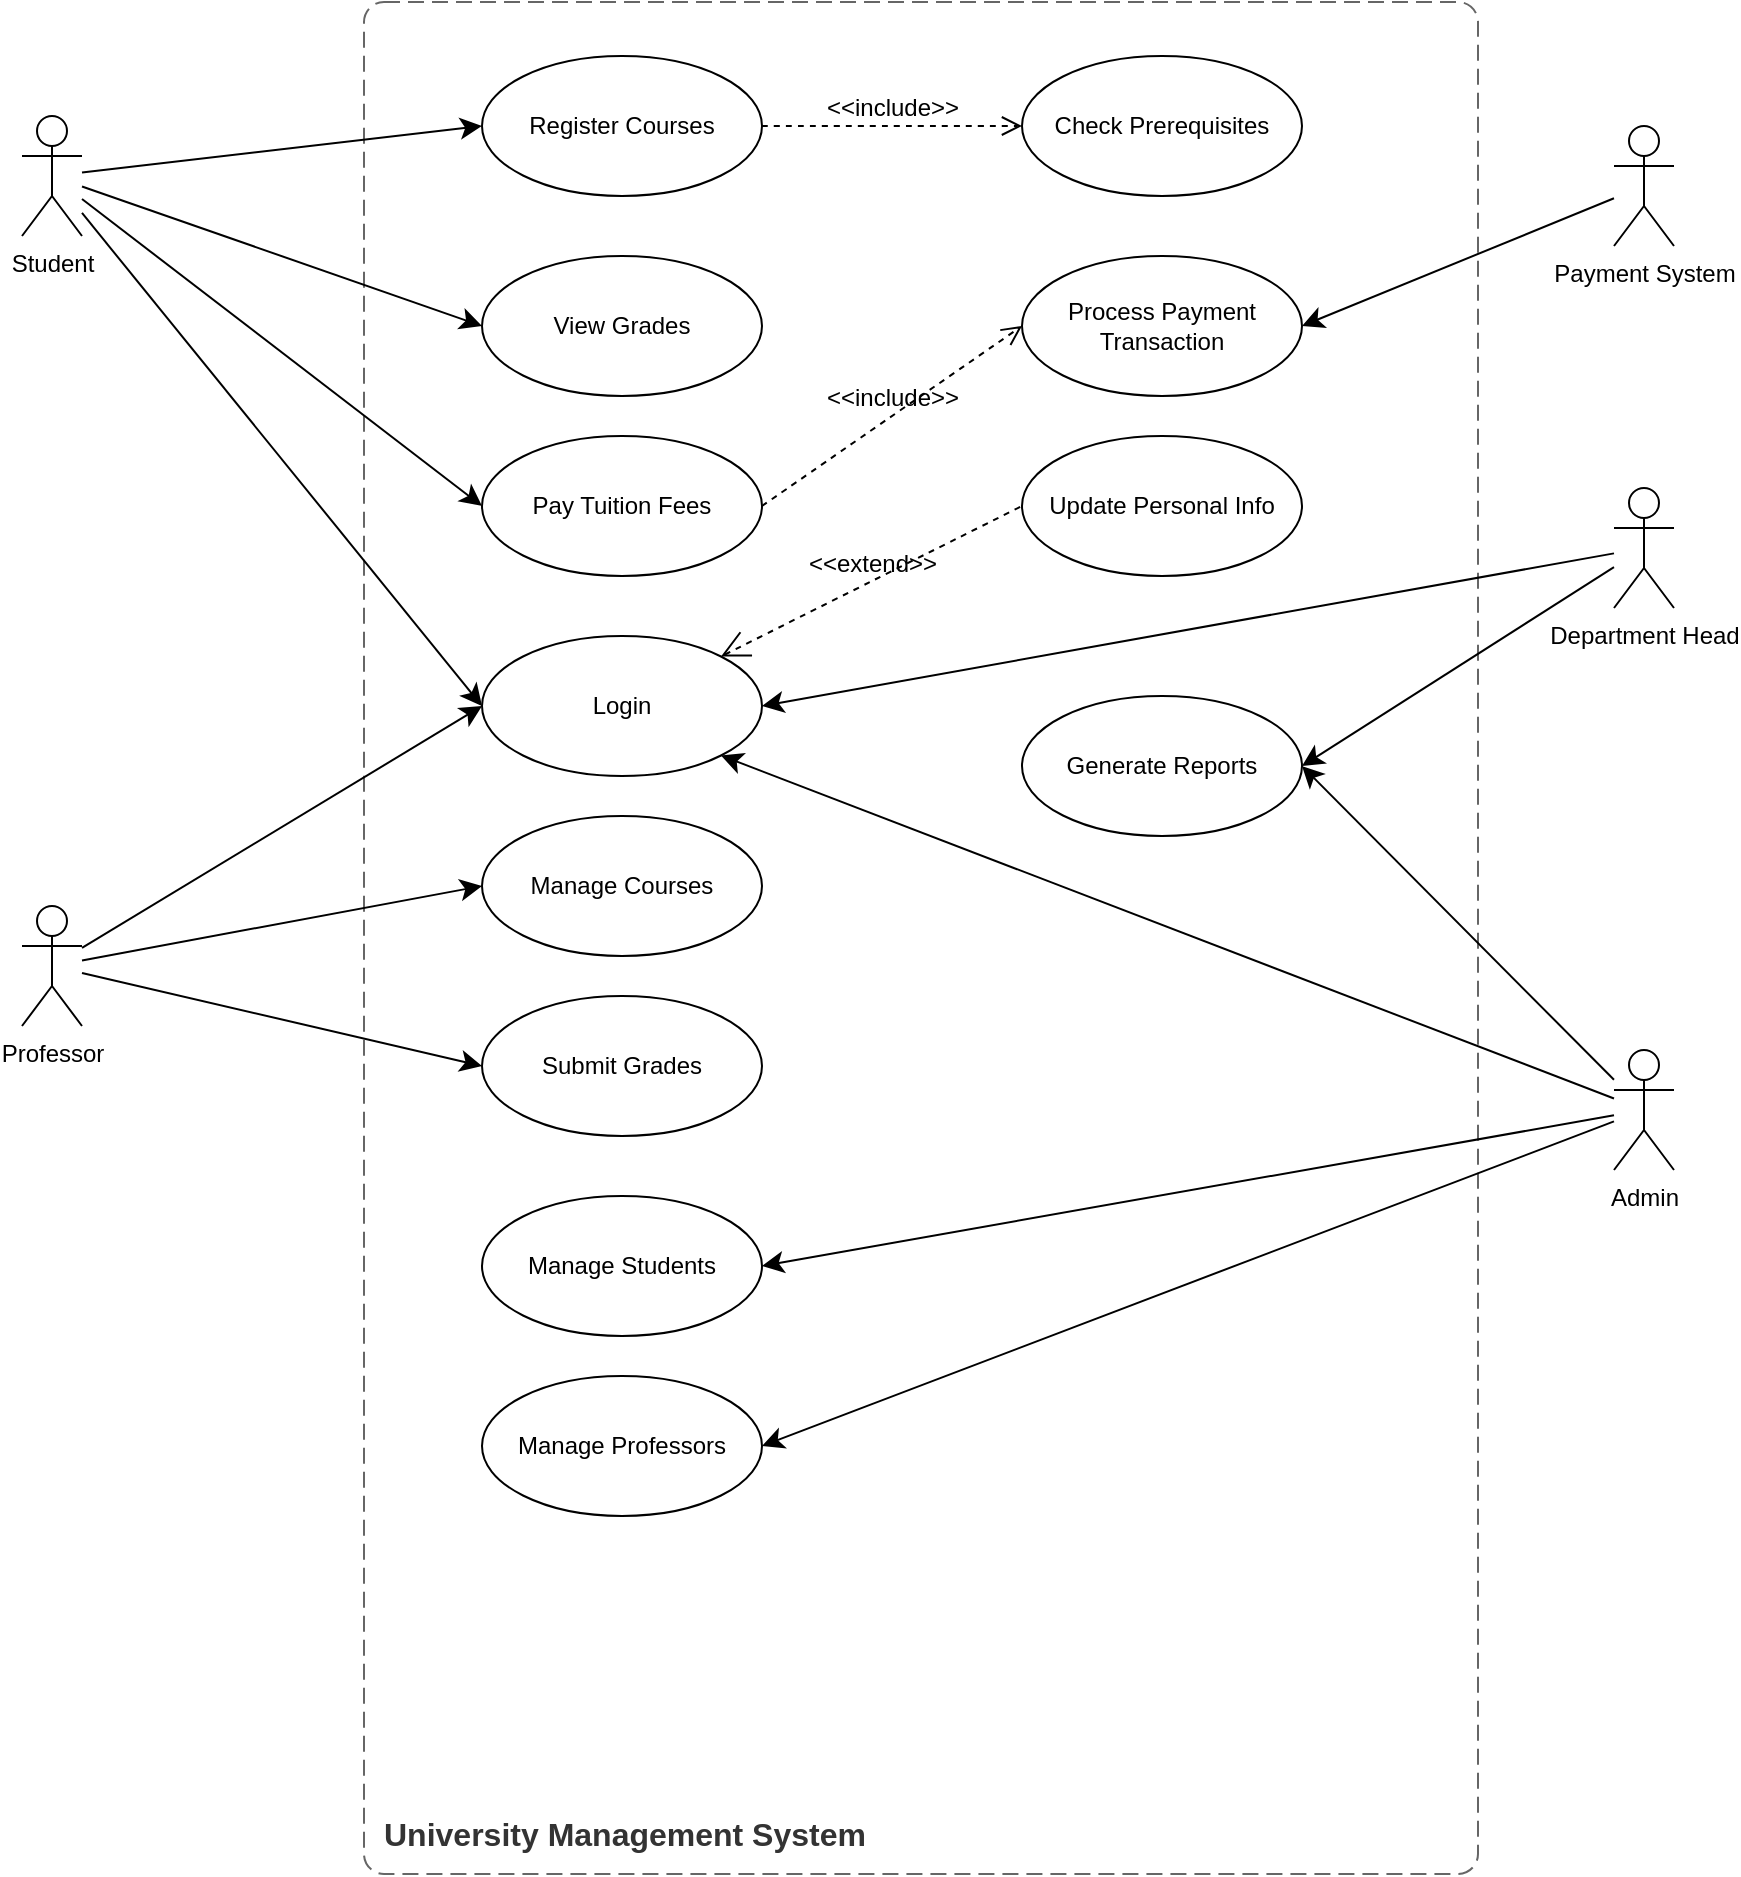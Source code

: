 <mxfile version="26.1.0">
  <diagram name="Page-1" id="OUIm30KfCiDpOzNM5Gj1">
    <mxGraphModel dx="1416" dy="1321" grid="0" gridSize="10" guides="1" tooltips="1" connect="1" arrows="1" fold="1" page="0" pageScale="1" pageWidth="850" pageHeight="1100" math="0" shadow="0">
      <root>
        <mxCell id="0" />
        <mxCell id="1" parent="0" />
        <object placeholders="1" c4Name="University Management System" c4Type="SystemScopeBoundary" label="&lt;font style=&quot;font-size: 16px&quot;&gt;&lt;b&gt;&lt;div style=&quot;text-align: left&quot;&gt;%c4Name%&lt;/div&gt;&lt;/b&gt;&lt;/font&gt;" id="Vl13mvEwLtkGefIp73Q3-1">
          <mxCell style="rounded=1;fontSize=11;whiteSpace=wrap;html=1;dashed=1;arcSize=20;fillColor=none;strokeColor=#666666;fontColor=#333333;labelBackgroundColor=none;align=left;verticalAlign=bottom;labelBorderColor=none;spacingTop=0;spacing=10;dashPattern=8 4;metaEdit=1;rotatable=0;perimeter=rectanglePerimeter;noLabel=0;labelPadding=0;allowArrows=0;connectable=0;expand=0;recursiveResize=0;editable=1;pointerEvents=0;absoluteArcSize=1;points=[[0.25,0,0],[0.5,0,0],[0.75,0,0],[1,0.25,0],[1,0.5,0],[1,0.75,0],[0.75,1,0],[0.5,1,0],[0.25,1,0],[0,0.75,0],[0,0.5,0],[0,0.25,0]];" vertex="1" parent="1">
            <mxGeometry x="-179" y="-227" width="557" height="936" as="geometry" />
          </mxCell>
        </object>
        <mxCell id="Vl13mvEwLtkGefIp73Q3-12" style="edgeStyle=none;curved=1;rounded=0;orthogonalLoop=1;jettySize=auto;html=1;entryX=0;entryY=0.5;entryDx=0;entryDy=0;fontSize=12;startSize=8;endSize=8;" edge="1" parent="1" source="Vl13mvEwLtkGefIp73Q3-2" target="Vl13mvEwLtkGefIp73Q3-8">
          <mxGeometry relative="1" as="geometry" />
        </mxCell>
        <mxCell id="Vl13mvEwLtkGefIp73Q3-13" style="edgeStyle=none;curved=1;rounded=0;orthogonalLoop=1;jettySize=auto;html=1;entryX=0;entryY=0.5;entryDx=0;entryDy=0;fontSize=12;startSize=8;endSize=8;" edge="1" parent="1" source="Vl13mvEwLtkGefIp73Q3-2" target="Vl13mvEwLtkGefIp73Q3-9">
          <mxGeometry relative="1" as="geometry" />
        </mxCell>
        <mxCell id="Vl13mvEwLtkGefIp73Q3-14" style="edgeStyle=none;curved=1;rounded=0;orthogonalLoop=1;jettySize=auto;html=1;entryX=0;entryY=0.5;entryDx=0;entryDy=0;fontSize=12;startSize=8;endSize=8;" edge="1" parent="1" source="Vl13mvEwLtkGefIp73Q3-2" target="Vl13mvEwLtkGefIp73Q3-10">
          <mxGeometry relative="1" as="geometry" />
        </mxCell>
        <mxCell id="Vl13mvEwLtkGefIp73Q3-26" style="edgeStyle=none;curved=1;rounded=0;orthogonalLoop=1;jettySize=auto;html=1;entryX=0;entryY=0.5;entryDx=0;entryDy=0;fontSize=12;startSize=8;endSize=8;" edge="1" parent="1" source="Vl13mvEwLtkGefIp73Q3-2" target="Vl13mvEwLtkGefIp73Q3-23">
          <mxGeometry relative="1" as="geometry" />
        </mxCell>
        <mxCell id="Vl13mvEwLtkGefIp73Q3-2" value="Student" style="shape=umlActor;verticalLabelPosition=bottom;verticalAlign=top;html=1;" vertex="1" parent="1">
          <mxGeometry x="-350" y="-170" width="30" height="60" as="geometry" />
        </mxCell>
        <mxCell id="Vl13mvEwLtkGefIp73Q3-16" style="edgeStyle=none;curved=1;rounded=0;orthogonalLoop=1;jettySize=auto;html=1;entryX=0;entryY=0.5;entryDx=0;entryDy=0;fontSize=12;startSize=8;endSize=8;" edge="1" parent="1" source="Vl13mvEwLtkGefIp73Q3-3" target="Vl13mvEwLtkGefIp73Q3-11">
          <mxGeometry relative="1" as="geometry" />
        </mxCell>
        <mxCell id="Vl13mvEwLtkGefIp73Q3-17" style="edgeStyle=none;curved=1;rounded=0;orthogonalLoop=1;jettySize=auto;html=1;entryX=0;entryY=0.5;entryDx=0;entryDy=0;fontSize=12;startSize=8;endSize=8;" edge="1" parent="1" source="Vl13mvEwLtkGefIp73Q3-3" target="Vl13mvEwLtkGefIp73Q3-15">
          <mxGeometry relative="1" as="geometry" />
        </mxCell>
        <mxCell id="Vl13mvEwLtkGefIp73Q3-25" style="edgeStyle=none;curved=1;rounded=0;orthogonalLoop=1;jettySize=auto;html=1;entryX=0;entryY=0.5;entryDx=0;entryDy=0;fontSize=12;startSize=8;endSize=8;" edge="1" parent="1" source="Vl13mvEwLtkGefIp73Q3-3" target="Vl13mvEwLtkGefIp73Q3-23">
          <mxGeometry relative="1" as="geometry" />
        </mxCell>
        <mxCell id="Vl13mvEwLtkGefIp73Q3-3" value="Professor" style="shape=umlActor;verticalLabelPosition=bottom;verticalAlign=top;html=1;" vertex="1" parent="1">
          <mxGeometry x="-350" y="225" width="30" height="60" as="geometry" />
        </mxCell>
        <mxCell id="Vl13mvEwLtkGefIp73Q3-20" style="edgeStyle=none;curved=1;rounded=0;orthogonalLoop=1;jettySize=auto;html=1;fontSize=12;startSize=8;endSize=8;entryX=1;entryY=0.5;entryDx=0;entryDy=0;" edge="1" parent="1" source="Vl13mvEwLtkGefIp73Q3-4" target="Vl13mvEwLtkGefIp73Q3-18">
          <mxGeometry relative="1" as="geometry" />
        </mxCell>
        <mxCell id="Vl13mvEwLtkGefIp73Q3-21" style="edgeStyle=none;curved=1;rounded=0;orthogonalLoop=1;jettySize=auto;html=1;entryX=1;entryY=0.5;entryDx=0;entryDy=0;fontSize=12;startSize=8;endSize=8;" edge="1" parent="1" source="Vl13mvEwLtkGefIp73Q3-4" target="Vl13mvEwLtkGefIp73Q3-19">
          <mxGeometry relative="1" as="geometry" />
        </mxCell>
        <mxCell id="Vl13mvEwLtkGefIp73Q3-24" style="edgeStyle=none;curved=1;rounded=0;orthogonalLoop=1;jettySize=auto;html=1;entryX=1;entryY=1;entryDx=0;entryDy=0;fontSize=12;startSize=8;endSize=8;" edge="1" parent="1" source="Vl13mvEwLtkGefIp73Q3-4" target="Vl13mvEwLtkGefIp73Q3-23">
          <mxGeometry relative="1" as="geometry" />
        </mxCell>
        <mxCell id="Vl13mvEwLtkGefIp73Q3-34" style="edgeStyle=none;curved=1;rounded=0;orthogonalLoop=1;jettySize=auto;html=1;entryX=1;entryY=0.5;entryDx=0;entryDy=0;fontSize=12;startSize=8;endSize=8;" edge="1" parent="1" source="Vl13mvEwLtkGefIp73Q3-4" target="Vl13mvEwLtkGefIp73Q3-33">
          <mxGeometry relative="1" as="geometry" />
        </mxCell>
        <mxCell id="Vl13mvEwLtkGefIp73Q3-4" value="Admin" style="shape=umlActor;verticalLabelPosition=bottom;verticalAlign=top;html=1;" vertex="1" parent="1">
          <mxGeometry x="446" y="297" width="30" height="60" as="geometry" />
        </mxCell>
        <mxCell id="Vl13mvEwLtkGefIp73Q3-35" style="edgeStyle=none;curved=1;rounded=0;orthogonalLoop=1;jettySize=auto;html=1;entryX=1;entryY=0.5;entryDx=0;entryDy=0;fontSize=12;startSize=8;endSize=8;" edge="1" parent="1" source="Vl13mvEwLtkGefIp73Q3-5" target="Vl13mvEwLtkGefIp73Q3-23">
          <mxGeometry relative="1" as="geometry" />
        </mxCell>
        <mxCell id="Vl13mvEwLtkGefIp73Q3-36" style="edgeStyle=none;curved=1;rounded=0;orthogonalLoop=1;jettySize=auto;html=1;entryX=1;entryY=0.5;entryDx=0;entryDy=0;fontSize=12;startSize=8;endSize=8;" edge="1" parent="1" source="Vl13mvEwLtkGefIp73Q3-5" target="Vl13mvEwLtkGefIp73Q3-33">
          <mxGeometry relative="1" as="geometry" />
        </mxCell>
        <mxCell id="Vl13mvEwLtkGefIp73Q3-5" value="Department Head" style="shape=umlActor;verticalLabelPosition=bottom;verticalAlign=top;html=1;" vertex="1" parent="1">
          <mxGeometry x="446" y="16" width="30" height="60" as="geometry" />
        </mxCell>
        <mxCell id="Vl13mvEwLtkGefIp73Q3-37" style="edgeStyle=none;curved=1;rounded=0;orthogonalLoop=1;jettySize=auto;html=1;entryX=1;entryY=0.5;entryDx=0;entryDy=0;fontSize=12;startSize=8;endSize=8;" edge="1" parent="1" source="Vl13mvEwLtkGefIp73Q3-7" target="Vl13mvEwLtkGefIp73Q3-31">
          <mxGeometry relative="1" as="geometry" />
        </mxCell>
        <mxCell id="Vl13mvEwLtkGefIp73Q3-7" value="Payment System" style="shape=umlActor;verticalLabelPosition=bottom;verticalAlign=top;html=1;" vertex="1" parent="1">
          <mxGeometry x="446" y="-165" width="30" height="60" as="geometry" />
        </mxCell>
        <mxCell id="Vl13mvEwLtkGefIp73Q3-8" value="Register Courses" style="ellipse;whiteSpace=wrap;html=1;" vertex="1" parent="1">
          <mxGeometry x="-120" y="-200" width="140" height="70" as="geometry" />
        </mxCell>
        <mxCell id="Vl13mvEwLtkGefIp73Q3-9" value="View Grades" style="ellipse;whiteSpace=wrap;html=1;" vertex="1" parent="1">
          <mxGeometry x="-120" y="-100" width="140" height="70" as="geometry" />
        </mxCell>
        <mxCell id="Vl13mvEwLtkGefIp73Q3-10" value="Pay Tuition Fees" style="ellipse;whiteSpace=wrap;html=1;" vertex="1" parent="1">
          <mxGeometry x="-120" y="-10" width="140" height="70" as="geometry" />
        </mxCell>
        <mxCell id="Vl13mvEwLtkGefIp73Q3-11" value="Manage Courses" style="ellipse;whiteSpace=wrap;html=1;" vertex="1" parent="1">
          <mxGeometry x="-120" y="180" width="140" height="70" as="geometry" />
        </mxCell>
        <mxCell id="Vl13mvEwLtkGefIp73Q3-15" value="Submit Grades" style="ellipse;whiteSpace=wrap;html=1;" vertex="1" parent="1">
          <mxGeometry x="-120" y="270" width="140" height="70" as="geometry" />
        </mxCell>
        <mxCell id="Vl13mvEwLtkGefIp73Q3-18" value="Manage Students" style="ellipse;whiteSpace=wrap;html=1;" vertex="1" parent="1">
          <mxGeometry x="-120" y="370" width="140" height="70" as="geometry" />
        </mxCell>
        <mxCell id="Vl13mvEwLtkGefIp73Q3-19" value="Manage Professors" style="ellipse;whiteSpace=wrap;html=1;" vertex="1" parent="1">
          <mxGeometry x="-120" y="460" width="140" height="70" as="geometry" />
        </mxCell>
        <mxCell id="Vl13mvEwLtkGefIp73Q3-23" value="Login" style="ellipse;whiteSpace=wrap;html=1;" vertex="1" parent="1">
          <mxGeometry x="-120" y="90" width="140" height="70" as="geometry" />
        </mxCell>
        <mxCell id="Vl13mvEwLtkGefIp73Q3-27" value="Update Personal Info" style="ellipse;whiteSpace=wrap;html=1;" vertex="1" parent="1">
          <mxGeometry x="150" y="-10" width="140" height="70" as="geometry" />
        </mxCell>
        <mxCell id="Vl13mvEwLtkGefIp73Q3-28" value="&amp;lt;&amp;lt;extend&amp;gt;&amp;gt;" style="edgeStyle=none;html=1;startArrow=open;endArrow=none;startSize=12;verticalAlign=bottom;dashed=1;labelBackgroundColor=none;rounded=0;fontSize=12;curved=1;entryX=0;entryY=0.5;entryDx=0;entryDy=0;" edge="1" parent="1" source="Vl13mvEwLtkGefIp73Q3-23" target="Vl13mvEwLtkGefIp73Q3-27">
          <mxGeometry width="160" relative="1" as="geometry">
            <mxPoint x="114" y="98" as="sourcePoint" />
            <mxPoint x="274" y="98" as="targetPoint" />
          </mxGeometry>
        </mxCell>
        <mxCell id="Vl13mvEwLtkGefIp73Q3-29" value="Check Prerequisites" style="ellipse;whiteSpace=wrap;html=1;" vertex="1" parent="1">
          <mxGeometry x="150" y="-200" width="140" height="70" as="geometry" />
        </mxCell>
        <mxCell id="Vl13mvEwLtkGefIp73Q3-30" value="&amp;lt;&amp;lt;include&amp;gt;&amp;gt;" style="edgeStyle=none;html=1;endArrow=open;verticalAlign=bottom;dashed=1;labelBackgroundColor=none;rounded=0;fontSize=12;startSize=8;endSize=8;curved=1;exitX=1;exitY=0.5;exitDx=0;exitDy=0;entryX=0;entryY=0.5;entryDx=0;entryDy=0;" edge="1" parent="1" source="Vl13mvEwLtkGefIp73Q3-8" target="Vl13mvEwLtkGefIp73Q3-29">
          <mxGeometry width="160" relative="1" as="geometry">
            <mxPoint x="11" y="-40" as="sourcePoint" />
            <mxPoint x="171" y="-40" as="targetPoint" />
          </mxGeometry>
        </mxCell>
        <mxCell id="Vl13mvEwLtkGefIp73Q3-31" value="Process Payment Transaction" style="ellipse;whiteSpace=wrap;html=1;" vertex="1" parent="1">
          <mxGeometry x="150" y="-100" width="140" height="70" as="geometry" />
        </mxCell>
        <mxCell id="Vl13mvEwLtkGefIp73Q3-32" value="&amp;lt;&amp;lt;include&amp;gt;&amp;gt;" style="html=1;verticalAlign=bottom;labelBackgroundColor=none;endArrow=open;endFill=0;dashed=1;rounded=0;fontSize=12;startSize=8;endSize=8;curved=1;exitX=1;exitY=0.5;exitDx=0;exitDy=0;entryX=0;entryY=0.5;entryDx=0;entryDy=0;" edge="1" parent="1" source="Vl13mvEwLtkGefIp73Q3-10" target="Vl13mvEwLtkGefIp73Q3-31">
          <mxGeometry width="160" relative="1" as="geometry">
            <mxPoint x="55" y="46" as="sourcePoint" />
            <mxPoint x="215" y="46" as="targetPoint" />
          </mxGeometry>
        </mxCell>
        <mxCell id="Vl13mvEwLtkGefIp73Q3-33" value="Generate Reports" style="ellipse;whiteSpace=wrap;html=1;" vertex="1" parent="1">
          <mxGeometry x="150" y="120" width="140" height="70" as="geometry" />
        </mxCell>
      </root>
    </mxGraphModel>
  </diagram>
</mxfile>
